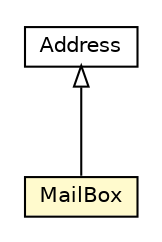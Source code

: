 #!/usr/local/bin/dot
#
# Class diagram 
# Generated by UMLGraph version R5_6-24-gf6e263 (http://www.umlgraph.org/)
#

digraph G {
	edge [fontname="Helvetica",fontsize=10,labelfontname="Helvetica",labelfontsize=10];
	node [fontname="Helvetica",fontsize=10,shape=plaintext];
	nodesep=0.25;
	ranksep=0.5;
	// org.universAAL.ontology.location.address.MailBox
	c5559790 [label=<<table title="org.universAAL.ontology.location.address.MailBox" border="0" cellborder="1" cellspacing="0" cellpadding="2" port="p" bgcolor="lemonChiffon" href="./MailBox.html">
		<tr><td><table border="0" cellspacing="0" cellpadding="1">
<tr><td align="center" balign="center"> MailBox </td></tr>
		</table></td></tr>
		</table>>, URL="./MailBox.html", fontname="Helvetica", fontcolor="black", fontsize=10.0];
	// org.universAAL.ontology.location.address.Address
	c5559792 [label=<<table title="org.universAAL.ontology.location.address.Address" border="0" cellborder="1" cellspacing="0" cellpadding="2" port="p" href="./Address.html">
		<tr><td><table border="0" cellspacing="0" cellpadding="1">
<tr><td align="center" balign="center"> Address </td></tr>
		</table></td></tr>
		</table>>, URL="./Address.html", fontname="Helvetica", fontcolor="black", fontsize=10.0];
	//org.universAAL.ontology.location.address.MailBox extends org.universAAL.ontology.location.address.Address
	c5559792:p -> c5559790:p [dir=back,arrowtail=empty];
}

